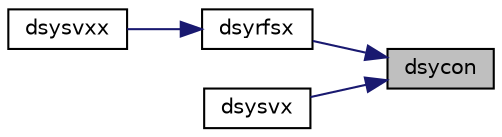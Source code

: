 digraph "dsycon"
{
 // LATEX_PDF_SIZE
  edge [fontname="Helvetica",fontsize="10",labelfontname="Helvetica",labelfontsize="10"];
  node [fontname="Helvetica",fontsize="10",shape=record];
  rankdir="RL";
  Node1 [label="dsycon",height=0.2,width=0.4,color="black", fillcolor="grey75", style="filled", fontcolor="black",tooltip="DSYCON"];
  Node1 -> Node2 [dir="back",color="midnightblue",fontsize="10",style="solid",fontname="Helvetica"];
  Node2 [label="dsyrfsx",height=0.2,width=0.4,color="black", fillcolor="white", style="filled",URL="$dsyrfsx_8f.html#a84668c103a35ee6233d8270a17b1ee52",tooltip="DSYRFSX"];
  Node2 -> Node3 [dir="back",color="midnightblue",fontsize="10",style="solid",fontname="Helvetica"];
  Node3 [label="dsysvxx",height=0.2,width=0.4,color="black", fillcolor="white", style="filled",URL="$dsysvxx_8f.html#a1891fac0c928034e0c0396aa3d30f8f3",tooltip="DSYSVXX"];
  Node1 -> Node4 [dir="back",color="midnightblue",fontsize="10",style="solid",fontname="Helvetica"];
  Node4 [label="dsysvx",height=0.2,width=0.4,color="black", fillcolor="white", style="filled",URL="$dsysvx_8f.html#a183787a5a4cb471abe442815b0e44b35",tooltip="DSYSVX computes the solution to system of linear equations A * X = B for SY matrices"];
}
